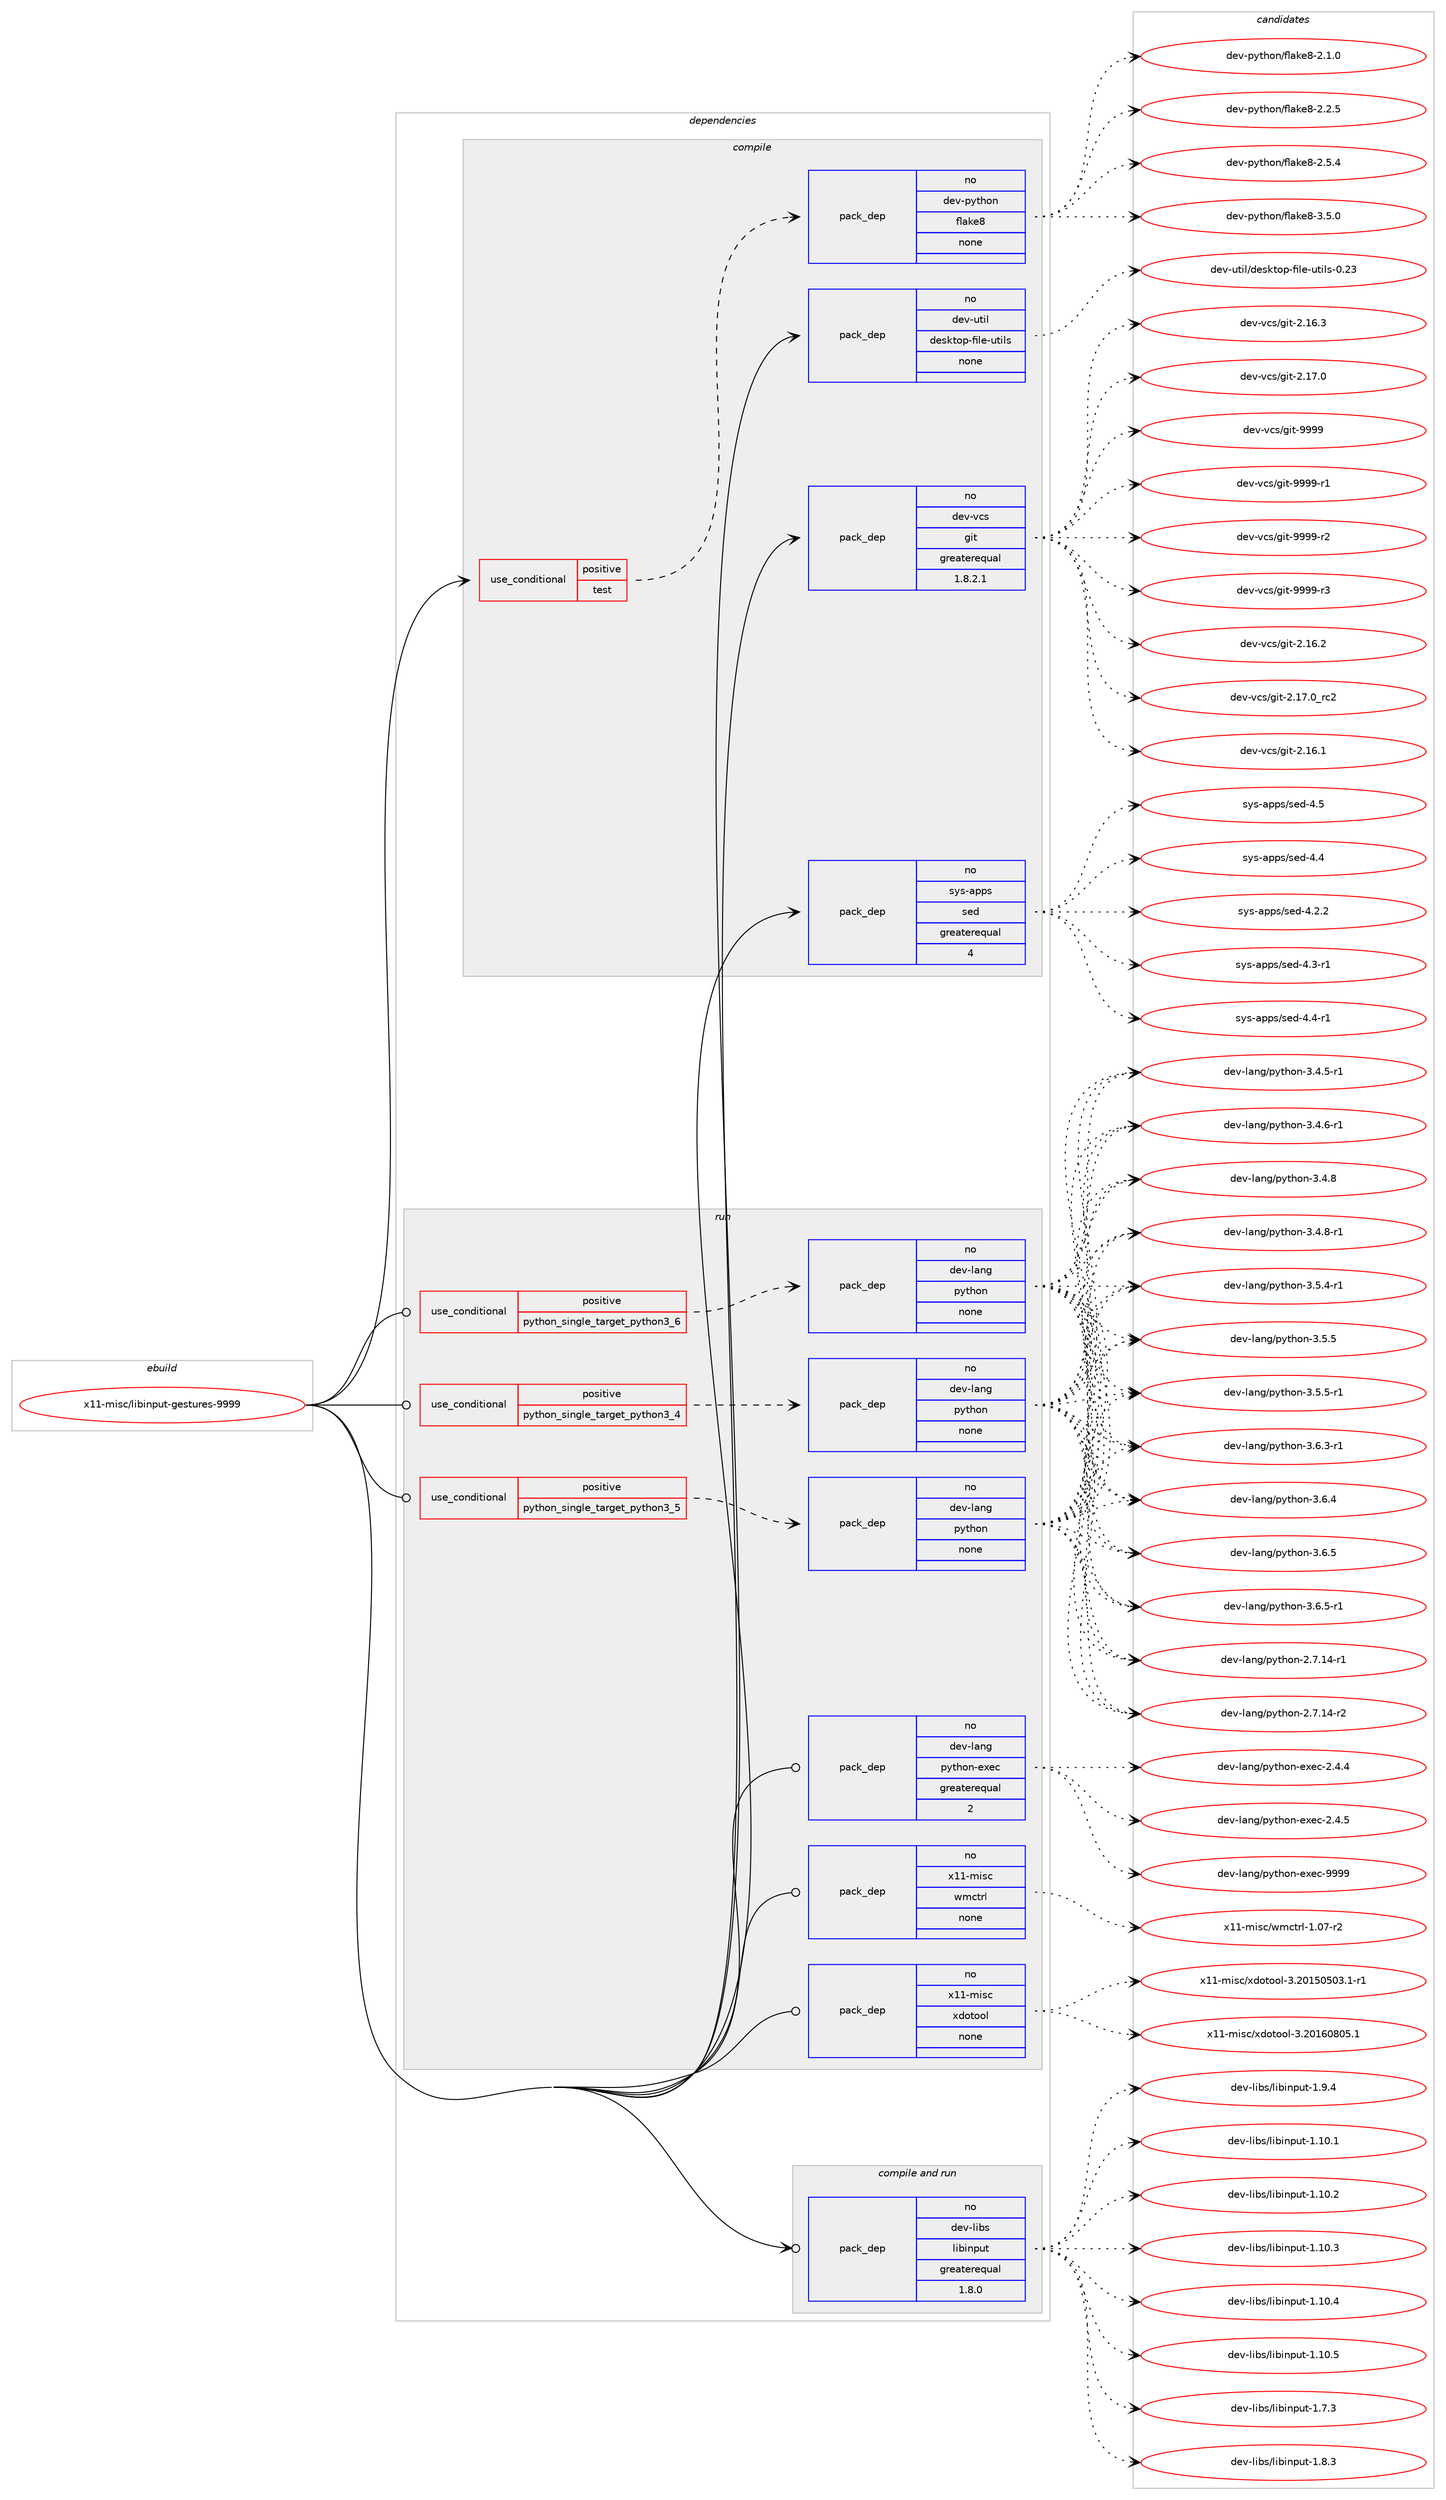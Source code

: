 digraph prolog {

# *************
# Graph options
# *************

newrank=true;
concentrate=true;
compound=true;
graph [rankdir=LR,fontname=Helvetica,fontsize=10,ranksep=1.5];#, ranksep=2.5, nodesep=0.2];
edge  [arrowhead=vee];
node  [fontname=Helvetica,fontsize=10];

# **********
# The ebuild
# **********

subgraph cluster_leftcol {
color=gray;
rank=same;
label=<<i>ebuild</i>>;
id [label="x11-misc/libinput-gestures-9999", color=red, width=4, href="../x11-misc/libinput-gestures-9999.svg"];
}

# ****************
# The dependencies
# ****************

subgraph cluster_midcol {
color=gray;
label=<<i>dependencies</i>>;
subgraph cluster_compile {
fillcolor="#eeeeee";
style=filled;
label=<<i>compile</i>>;
subgraph cond1170 {
dependency10711 [label=<<TABLE BORDER="0" CELLBORDER="1" CELLSPACING="0" CELLPADDING="4"><TR><TD ROWSPAN="3" CELLPADDING="10">use_conditional</TD></TR><TR><TD>positive</TD></TR><TR><TD>test</TD></TR></TABLE>>, shape=none, color=red];
subgraph pack9371 {
dependency10712 [label=<<TABLE BORDER="0" CELLBORDER="1" CELLSPACING="0" CELLPADDING="4" WIDTH="220"><TR><TD ROWSPAN="6" CELLPADDING="30">pack_dep</TD></TR><TR><TD WIDTH="110">no</TD></TR><TR><TD>dev-python</TD></TR><TR><TD>flake8</TD></TR><TR><TD>none</TD></TR><TR><TD></TD></TR></TABLE>>, shape=none, color=blue];
}
dependency10711:e -> dependency10712:w [weight=20,style="dashed",arrowhead="vee"];
}
id:e -> dependency10711:w [weight=20,style="solid",arrowhead="vee"];
subgraph pack9372 {
dependency10713 [label=<<TABLE BORDER="0" CELLBORDER="1" CELLSPACING="0" CELLPADDING="4" WIDTH="220"><TR><TD ROWSPAN="6" CELLPADDING="30">pack_dep</TD></TR><TR><TD WIDTH="110">no</TD></TR><TR><TD>dev-util</TD></TR><TR><TD>desktop-file-utils</TD></TR><TR><TD>none</TD></TR><TR><TD></TD></TR></TABLE>>, shape=none, color=blue];
}
id:e -> dependency10713:w [weight=20,style="solid",arrowhead="vee"];
subgraph pack9373 {
dependency10714 [label=<<TABLE BORDER="0" CELLBORDER="1" CELLSPACING="0" CELLPADDING="4" WIDTH="220"><TR><TD ROWSPAN="6" CELLPADDING="30">pack_dep</TD></TR><TR><TD WIDTH="110">no</TD></TR><TR><TD>dev-vcs</TD></TR><TR><TD>git</TD></TR><TR><TD>greaterequal</TD></TR><TR><TD>1.8.2.1</TD></TR></TABLE>>, shape=none, color=blue];
}
id:e -> dependency10714:w [weight=20,style="solid",arrowhead="vee"];
subgraph pack9374 {
dependency10715 [label=<<TABLE BORDER="0" CELLBORDER="1" CELLSPACING="0" CELLPADDING="4" WIDTH="220"><TR><TD ROWSPAN="6" CELLPADDING="30">pack_dep</TD></TR><TR><TD WIDTH="110">no</TD></TR><TR><TD>sys-apps</TD></TR><TR><TD>sed</TD></TR><TR><TD>greaterequal</TD></TR><TR><TD>4</TD></TR></TABLE>>, shape=none, color=blue];
}
id:e -> dependency10715:w [weight=20,style="solid",arrowhead="vee"];
}
subgraph cluster_compileandrun {
fillcolor="#eeeeee";
style=filled;
label=<<i>compile and run</i>>;
subgraph pack9375 {
dependency10716 [label=<<TABLE BORDER="0" CELLBORDER="1" CELLSPACING="0" CELLPADDING="4" WIDTH="220"><TR><TD ROWSPAN="6" CELLPADDING="30">pack_dep</TD></TR><TR><TD WIDTH="110">no</TD></TR><TR><TD>dev-libs</TD></TR><TR><TD>libinput</TD></TR><TR><TD>greaterequal</TD></TR><TR><TD>1.8.0</TD></TR></TABLE>>, shape=none, color=blue];
}
id:e -> dependency10716:w [weight=20,style="solid",arrowhead="odotvee"];
}
subgraph cluster_run {
fillcolor="#eeeeee";
style=filled;
label=<<i>run</i>>;
subgraph cond1171 {
dependency10717 [label=<<TABLE BORDER="0" CELLBORDER="1" CELLSPACING="0" CELLPADDING="4"><TR><TD ROWSPAN="3" CELLPADDING="10">use_conditional</TD></TR><TR><TD>positive</TD></TR><TR><TD>python_single_target_python3_4</TD></TR></TABLE>>, shape=none, color=red];
subgraph pack9376 {
dependency10718 [label=<<TABLE BORDER="0" CELLBORDER="1" CELLSPACING="0" CELLPADDING="4" WIDTH="220"><TR><TD ROWSPAN="6" CELLPADDING="30">pack_dep</TD></TR><TR><TD WIDTH="110">no</TD></TR><TR><TD>dev-lang</TD></TR><TR><TD>python</TD></TR><TR><TD>none</TD></TR><TR><TD></TD></TR></TABLE>>, shape=none, color=blue];
}
dependency10717:e -> dependency10718:w [weight=20,style="dashed",arrowhead="vee"];
}
id:e -> dependency10717:w [weight=20,style="solid",arrowhead="odot"];
subgraph cond1172 {
dependency10719 [label=<<TABLE BORDER="0" CELLBORDER="1" CELLSPACING="0" CELLPADDING="4"><TR><TD ROWSPAN="3" CELLPADDING="10">use_conditional</TD></TR><TR><TD>positive</TD></TR><TR><TD>python_single_target_python3_5</TD></TR></TABLE>>, shape=none, color=red];
subgraph pack9377 {
dependency10720 [label=<<TABLE BORDER="0" CELLBORDER="1" CELLSPACING="0" CELLPADDING="4" WIDTH="220"><TR><TD ROWSPAN="6" CELLPADDING="30">pack_dep</TD></TR><TR><TD WIDTH="110">no</TD></TR><TR><TD>dev-lang</TD></TR><TR><TD>python</TD></TR><TR><TD>none</TD></TR><TR><TD></TD></TR></TABLE>>, shape=none, color=blue];
}
dependency10719:e -> dependency10720:w [weight=20,style="dashed",arrowhead="vee"];
}
id:e -> dependency10719:w [weight=20,style="solid",arrowhead="odot"];
subgraph cond1173 {
dependency10721 [label=<<TABLE BORDER="0" CELLBORDER="1" CELLSPACING="0" CELLPADDING="4"><TR><TD ROWSPAN="3" CELLPADDING="10">use_conditional</TD></TR><TR><TD>positive</TD></TR><TR><TD>python_single_target_python3_6</TD></TR></TABLE>>, shape=none, color=red];
subgraph pack9378 {
dependency10722 [label=<<TABLE BORDER="0" CELLBORDER="1" CELLSPACING="0" CELLPADDING="4" WIDTH="220"><TR><TD ROWSPAN="6" CELLPADDING="30">pack_dep</TD></TR><TR><TD WIDTH="110">no</TD></TR><TR><TD>dev-lang</TD></TR><TR><TD>python</TD></TR><TR><TD>none</TD></TR><TR><TD></TD></TR></TABLE>>, shape=none, color=blue];
}
dependency10721:e -> dependency10722:w [weight=20,style="dashed",arrowhead="vee"];
}
id:e -> dependency10721:w [weight=20,style="solid",arrowhead="odot"];
subgraph pack9379 {
dependency10723 [label=<<TABLE BORDER="0" CELLBORDER="1" CELLSPACING="0" CELLPADDING="4" WIDTH="220"><TR><TD ROWSPAN="6" CELLPADDING="30">pack_dep</TD></TR><TR><TD WIDTH="110">no</TD></TR><TR><TD>dev-lang</TD></TR><TR><TD>python-exec</TD></TR><TR><TD>greaterequal</TD></TR><TR><TD>2</TD></TR></TABLE>>, shape=none, color=blue];
}
id:e -> dependency10723:w [weight=20,style="solid",arrowhead="odot"];
subgraph pack9380 {
dependency10724 [label=<<TABLE BORDER="0" CELLBORDER="1" CELLSPACING="0" CELLPADDING="4" WIDTH="220"><TR><TD ROWSPAN="6" CELLPADDING="30">pack_dep</TD></TR><TR><TD WIDTH="110">no</TD></TR><TR><TD>x11-misc</TD></TR><TR><TD>wmctrl</TD></TR><TR><TD>none</TD></TR><TR><TD></TD></TR></TABLE>>, shape=none, color=blue];
}
id:e -> dependency10724:w [weight=20,style="solid",arrowhead="odot"];
subgraph pack9381 {
dependency10725 [label=<<TABLE BORDER="0" CELLBORDER="1" CELLSPACING="0" CELLPADDING="4" WIDTH="220"><TR><TD ROWSPAN="6" CELLPADDING="30">pack_dep</TD></TR><TR><TD WIDTH="110">no</TD></TR><TR><TD>x11-misc</TD></TR><TR><TD>xdotool</TD></TR><TR><TD>none</TD></TR><TR><TD></TD></TR></TABLE>>, shape=none, color=blue];
}
id:e -> dependency10725:w [weight=20,style="solid",arrowhead="odot"];
}
}

# **************
# The candidates
# **************

subgraph cluster_choices {
rank=same;
color=gray;
label=<<i>candidates</i>>;

subgraph choice9371 {
color=black;
nodesep=1;
choice10010111845112121116104111110471021089710710156455046494648 [label="dev-python/flake8-2.1.0", color=red, width=4,href="../dev-python/flake8-2.1.0.svg"];
choice10010111845112121116104111110471021089710710156455046504653 [label="dev-python/flake8-2.2.5", color=red, width=4,href="../dev-python/flake8-2.2.5.svg"];
choice10010111845112121116104111110471021089710710156455046534652 [label="dev-python/flake8-2.5.4", color=red, width=4,href="../dev-python/flake8-2.5.4.svg"];
choice10010111845112121116104111110471021089710710156455146534648 [label="dev-python/flake8-3.5.0", color=red, width=4,href="../dev-python/flake8-3.5.0.svg"];
dependency10712:e -> choice10010111845112121116104111110471021089710710156455046494648:w [style=dotted,weight="100"];
dependency10712:e -> choice10010111845112121116104111110471021089710710156455046504653:w [style=dotted,weight="100"];
dependency10712:e -> choice10010111845112121116104111110471021089710710156455046534652:w [style=dotted,weight="100"];
dependency10712:e -> choice10010111845112121116104111110471021089710710156455146534648:w [style=dotted,weight="100"];
}
subgraph choice9372 {
color=black;
nodesep=1;
choice100101118451171161051084710010111510711611111245102105108101451171161051081154548465051 [label="dev-util/desktop-file-utils-0.23", color=red, width=4,href="../dev-util/desktop-file-utils-0.23.svg"];
dependency10713:e -> choice100101118451171161051084710010111510711611111245102105108101451171161051081154548465051:w [style=dotted,weight="100"];
}
subgraph choice9373 {
color=black;
nodesep=1;
choice10010111845118991154710310511645504649544650 [label="dev-vcs/git-2.16.2", color=red, width=4,href="../dev-vcs/git-2.16.2.svg"];
choice10010111845118991154710310511645504649554648951149950 [label="dev-vcs/git-2.17.0_rc2", color=red, width=4,href="../dev-vcs/git-2.17.0_rc2.svg"];
choice10010111845118991154710310511645504649544649 [label="dev-vcs/git-2.16.1", color=red, width=4,href="../dev-vcs/git-2.16.1.svg"];
choice10010111845118991154710310511645504649544651 [label="dev-vcs/git-2.16.3", color=red, width=4,href="../dev-vcs/git-2.16.3.svg"];
choice10010111845118991154710310511645504649554648 [label="dev-vcs/git-2.17.0", color=red, width=4,href="../dev-vcs/git-2.17.0.svg"];
choice1001011184511899115471031051164557575757 [label="dev-vcs/git-9999", color=red, width=4,href="../dev-vcs/git-9999.svg"];
choice10010111845118991154710310511645575757574511449 [label="dev-vcs/git-9999-r1", color=red, width=4,href="../dev-vcs/git-9999-r1.svg"];
choice10010111845118991154710310511645575757574511450 [label="dev-vcs/git-9999-r2", color=red, width=4,href="../dev-vcs/git-9999-r2.svg"];
choice10010111845118991154710310511645575757574511451 [label="dev-vcs/git-9999-r3", color=red, width=4,href="../dev-vcs/git-9999-r3.svg"];
dependency10714:e -> choice10010111845118991154710310511645504649544650:w [style=dotted,weight="100"];
dependency10714:e -> choice10010111845118991154710310511645504649554648951149950:w [style=dotted,weight="100"];
dependency10714:e -> choice10010111845118991154710310511645504649544649:w [style=dotted,weight="100"];
dependency10714:e -> choice10010111845118991154710310511645504649544651:w [style=dotted,weight="100"];
dependency10714:e -> choice10010111845118991154710310511645504649554648:w [style=dotted,weight="100"];
dependency10714:e -> choice1001011184511899115471031051164557575757:w [style=dotted,weight="100"];
dependency10714:e -> choice10010111845118991154710310511645575757574511449:w [style=dotted,weight="100"];
dependency10714:e -> choice10010111845118991154710310511645575757574511450:w [style=dotted,weight="100"];
dependency10714:e -> choice10010111845118991154710310511645575757574511451:w [style=dotted,weight="100"];
}
subgraph choice9374 {
color=black;
nodesep=1;
choice11512111545971121121154711510110045524652 [label="sys-apps/sed-4.4", color=red, width=4,href="../sys-apps/sed-4.4.svg"];
choice115121115459711211211547115101100455246504650 [label="sys-apps/sed-4.2.2", color=red, width=4,href="../sys-apps/sed-4.2.2.svg"];
choice115121115459711211211547115101100455246514511449 [label="sys-apps/sed-4.3-r1", color=red, width=4,href="../sys-apps/sed-4.3-r1.svg"];
choice115121115459711211211547115101100455246524511449 [label="sys-apps/sed-4.4-r1", color=red, width=4,href="../sys-apps/sed-4.4-r1.svg"];
choice11512111545971121121154711510110045524653 [label="sys-apps/sed-4.5", color=red, width=4,href="../sys-apps/sed-4.5.svg"];
dependency10715:e -> choice11512111545971121121154711510110045524652:w [style=dotted,weight="100"];
dependency10715:e -> choice115121115459711211211547115101100455246504650:w [style=dotted,weight="100"];
dependency10715:e -> choice115121115459711211211547115101100455246514511449:w [style=dotted,weight="100"];
dependency10715:e -> choice115121115459711211211547115101100455246524511449:w [style=dotted,weight="100"];
dependency10715:e -> choice11512111545971121121154711510110045524653:w [style=dotted,weight="100"];
}
subgraph choice9375 {
color=black;
nodesep=1;
choice1001011184510810598115471081059810511011211711645494649484649 [label="dev-libs/libinput-1.10.1", color=red, width=4,href="../dev-libs/libinput-1.10.1.svg"];
choice1001011184510810598115471081059810511011211711645494649484650 [label="dev-libs/libinput-1.10.2", color=red, width=4,href="../dev-libs/libinput-1.10.2.svg"];
choice1001011184510810598115471081059810511011211711645494649484651 [label="dev-libs/libinput-1.10.3", color=red, width=4,href="../dev-libs/libinput-1.10.3.svg"];
choice1001011184510810598115471081059810511011211711645494649484652 [label="dev-libs/libinput-1.10.4", color=red, width=4,href="../dev-libs/libinput-1.10.4.svg"];
choice1001011184510810598115471081059810511011211711645494649484653 [label="dev-libs/libinput-1.10.5", color=red, width=4,href="../dev-libs/libinput-1.10.5.svg"];
choice10010111845108105981154710810598105110112117116454946554651 [label="dev-libs/libinput-1.7.3", color=red, width=4,href="../dev-libs/libinput-1.7.3.svg"];
choice10010111845108105981154710810598105110112117116454946564651 [label="dev-libs/libinput-1.8.3", color=red, width=4,href="../dev-libs/libinput-1.8.3.svg"];
choice10010111845108105981154710810598105110112117116454946574652 [label="dev-libs/libinput-1.9.4", color=red, width=4,href="../dev-libs/libinput-1.9.4.svg"];
dependency10716:e -> choice1001011184510810598115471081059810511011211711645494649484649:w [style=dotted,weight="100"];
dependency10716:e -> choice1001011184510810598115471081059810511011211711645494649484650:w [style=dotted,weight="100"];
dependency10716:e -> choice1001011184510810598115471081059810511011211711645494649484651:w [style=dotted,weight="100"];
dependency10716:e -> choice1001011184510810598115471081059810511011211711645494649484652:w [style=dotted,weight="100"];
dependency10716:e -> choice1001011184510810598115471081059810511011211711645494649484653:w [style=dotted,weight="100"];
dependency10716:e -> choice10010111845108105981154710810598105110112117116454946554651:w [style=dotted,weight="100"];
dependency10716:e -> choice10010111845108105981154710810598105110112117116454946564651:w [style=dotted,weight="100"];
dependency10716:e -> choice10010111845108105981154710810598105110112117116454946574652:w [style=dotted,weight="100"];
}
subgraph choice9376 {
color=black;
nodesep=1;
choice100101118451089711010347112121116104111110455046554649524511449 [label="dev-lang/python-2.7.14-r1", color=red, width=4,href="../dev-lang/python-2.7.14-r1.svg"];
choice100101118451089711010347112121116104111110455046554649524511450 [label="dev-lang/python-2.7.14-r2", color=red, width=4,href="../dev-lang/python-2.7.14-r2.svg"];
choice1001011184510897110103471121211161041111104551465246534511449 [label="dev-lang/python-3.4.5-r1", color=red, width=4,href="../dev-lang/python-3.4.5-r1.svg"];
choice1001011184510897110103471121211161041111104551465246544511449 [label="dev-lang/python-3.4.6-r1", color=red, width=4,href="../dev-lang/python-3.4.6-r1.svg"];
choice100101118451089711010347112121116104111110455146524656 [label="dev-lang/python-3.4.8", color=red, width=4,href="../dev-lang/python-3.4.8.svg"];
choice1001011184510897110103471121211161041111104551465246564511449 [label="dev-lang/python-3.4.8-r1", color=red, width=4,href="../dev-lang/python-3.4.8-r1.svg"];
choice1001011184510897110103471121211161041111104551465346524511449 [label="dev-lang/python-3.5.4-r1", color=red, width=4,href="../dev-lang/python-3.5.4-r1.svg"];
choice100101118451089711010347112121116104111110455146534653 [label="dev-lang/python-3.5.5", color=red, width=4,href="../dev-lang/python-3.5.5.svg"];
choice1001011184510897110103471121211161041111104551465346534511449 [label="dev-lang/python-3.5.5-r1", color=red, width=4,href="../dev-lang/python-3.5.5-r1.svg"];
choice1001011184510897110103471121211161041111104551465446514511449 [label="dev-lang/python-3.6.3-r1", color=red, width=4,href="../dev-lang/python-3.6.3-r1.svg"];
choice100101118451089711010347112121116104111110455146544652 [label="dev-lang/python-3.6.4", color=red, width=4,href="../dev-lang/python-3.6.4.svg"];
choice100101118451089711010347112121116104111110455146544653 [label="dev-lang/python-3.6.5", color=red, width=4,href="../dev-lang/python-3.6.5.svg"];
choice1001011184510897110103471121211161041111104551465446534511449 [label="dev-lang/python-3.6.5-r1", color=red, width=4,href="../dev-lang/python-3.6.5-r1.svg"];
dependency10718:e -> choice100101118451089711010347112121116104111110455046554649524511449:w [style=dotted,weight="100"];
dependency10718:e -> choice100101118451089711010347112121116104111110455046554649524511450:w [style=dotted,weight="100"];
dependency10718:e -> choice1001011184510897110103471121211161041111104551465246534511449:w [style=dotted,weight="100"];
dependency10718:e -> choice1001011184510897110103471121211161041111104551465246544511449:w [style=dotted,weight="100"];
dependency10718:e -> choice100101118451089711010347112121116104111110455146524656:w [style=dotted,weight="100"];
dependency10718:e -> choice1001011184510897110103471121211161041111104551465246564511449:w [style=dotted,weight="100"];
dependency10718:e -> choice1001011184510897110103471121211161041111104551465346524511449:w [style=dotted,weight="100"];
dependency10718:e -> choice100101118451089711010347112121116104111110455146534653:w [style=dotted,weight="100"];
dependency10718:e -> choice1001011184510897110103471121211161041111104551465346534511449:w [style=dotted,weight="100"];
dependency10718:e -> choice1001011184510897110103471121211161041111104551465446514511449:w [style=dotted,weight="100"];
dependency10718:e -> choice100101118451089711010347112121116104111110455146544652:w [style=dotted,weight="100"];
dependency10718:e -> choice100101118451089711010347112121116104111110455146544653:w [style=dotted,weight="100"];
dependency10718:e -> choice1001011184510897110103471121211161041111104551465446534511449:w [style=dotted,weight="100"];
}
subgraph choice9377 {
color=black;
nodesep=1;
choice100101118451089711010347112121116104111110455046554649524511449 [label="dev-lang/python-2.7.14-r1", color=red, width=4,href="../dev-lang/python-2.7.14-r1.svg"];
choice100101118451089711010347112121116104111110455046554649524511450 [label="dev-lang/python-2.7.14-r2", color=red, width=4,href="../dev-lang/python-2.7.14-r2.svg"];
choice1001011184510897110103471121211161041111104551465246534511449 [label="dev-lang/python-3.4.5-r1", color=red, width=4,href="../dev-lang/python-3.4.5-r1.svg"];
choice1001011184510897110103471121211161041111104551465246544511449 [label="dev-lang/python-3.4.6-r1", color=red, width=4,href="../dev-lang/python-3.4.6-r1.svg"];
choice100101118451089711010347112121116104111110455146524656 [label="dev-lang/python-3.4.8", color=red, width=4,href="../dev-lang/python-3.4.8.svg"];
choice1001011184510897110103471121211161041111104551465246564511449 [label="dev-lang/python-3.4.8-r1", color=red, width=4,href="../dev-lang/python-3.4.8-r1.svg"];
choice1001011184510897110103471121211161041111104551465346524511449 [label="dev-lang/python-3.5.4-r1", color=red, width=4,href="../dev-lang/python-3.5.4-r1.svg"];
choice100101118451089711010347112121116104111110455146534653 [label="dev-lang/python-3.5.5", color=red, width=4,href="../dev-lang/python-3.5.5.svg"];
choice1001011184510897110103471121211161041111104551465346534511449 [label="dev-lang/python-3.5.5-r1", color=red, width=4,href="../dev-lang/python-3.5.5-r1.svg"];
choice1001011184510897110103471121211161041111104551465446514511449 [label="dev-lang/python-3.6.3-r1", color=red, width=4,href="../dev-lang/python-3.6.3-r1.svg"];
choice100101118451089711010347112121116104111110455146544652 [label="dev-lang/python-3.6.4", color=red, width=4,href="../dev-lang/python-3.6.4.svg"];
choice100101118451089711010347112121116104111110455146544653 [label="dev-lang/python-3.6.5", color=red, width=4,href="../dev-lang/python-3.6.5.svg"];
choice1001011184510897110103471121211161041111104551465446534511449 [label="dev-lang/python-3.6.5-r1", color=red, width=4,href="../dev-lang/python-3.6.5-r1.svg"];
dependency10720:e -> choice100101118451089711010347112121116104111110455046554649524511449:w [style=dotted,weight="100"];
dependency10720:e -> choice100101118451089711010347112121116104111110455046554649524511450:w [style=dotted,weight="100"];
dependency10720:e -> choice1001011184510897110103471121211161041111104551465246534511449:w [style=dotted,weight="100"];
dependency10720:e -> choice1001011184510897110103471121211161041111104551465246544511449:w [style=dotted,weight="100"];
dependency10720:e -> choice100101118451089711010347112121116104111110455146524656:w [style=dotted,weight="100"];
dependency10720:e -> choice1001011184510897110103471121211161041111104551465246564511449:w [style=dotted,weight="100"];
dependency10720:e -> choice1001011184510897110103471121211161041111104551465346524511449:w [style=dotted,weight="100"];
dependency10720:e -> choice100101118451089711010347112121116104111110455146534653:w [style=dotted,weight="100"];
dependency10720:e -> choice1001011184510897110103471121211161041111104551465346534511449:w [style=dotted,weight="100"];
dependency10720:e -> choice1001011184510897110103471121211161041111104551465446514511449:w [style=dotted,weight="100"];
dependency10720:e -> choice100101118451089711010347112121116104111110455146544652:w [style=dotted,weight="100"];
dependency10720:e -> choice100101118451089711010347112121116104111110455146544653:w [style=dotted,weight="100"];
dependency10720:e -> choice1001011184510897110103471121211161041111104551465446534511449:w [style=dotted,weight="100"];
}
subgraph choice9378 {
color=black;
nodesep=1;
choice100101118451089711010347112121116104111110455046554649524511449 [label="dev-lang/python-2.7.14-r1", color=red, width=4,href="../dev-lang/python-2.7.14-r1.svg"];
choice100101118451089711010347112121116104111110455046554649524511450 [label="dev-lang/python-2.7.14-r2", color=red, width=4,href="../dev-lang/python-2.7.14-r2.svg"];
choice1001011184510897110103471121211161041111104551465246534511449 [label="dev-lang/python-3.4.5-r1", color=red, width=4,href="../dev-lang/python-3.4.5-r1.svg"];
choice1001011184510897110103471121211161041111104551465246544511449 [label="dev-lang/python-3.4.6-r1", color=red, width=4,href="../dev-lang/python-3.4.6-r1.svg"];
choice100101118451089711010347112121116104111110455146524656 [label="dev-lang/python-3.4.8", color=red, width=4,href="../dev-lang/python-3.4.8.svg"];
choice1001011184510897110103471121211161041111104551465246564511449 [label="dev-lang/python-3.4.8-r1", color=red, width=4,href="../dev-lang/python-3.4.8-r1.svg"];
choice1001011184510897110103471121211161041111104551465346524511449 [label="dev-lang/python-3.5.4-r1", color=red, width=4,href="../dev-lang/python-3.5.4-r1.svg"];
choice100101118451089711010347112121116104111110455146534653 [label="dev-lang/python-3.5.5", color=red, width=4,href="../dev-lang/python-3.5.5.svg"];
choice1001011184510897110103471121211161041111104551465346534511449 [label="dev-lang/python-3.5.5-r1", color=red, width=4,href="../dev-lang/python-3.5.5-r1.svg"];
choice1001011184510897110103471121211161041111104551465446514511449 [label="dev-lang/python-3.6.3-r1", color=red, width=4,href="../dev-lang/python-3.6.3-r1.svg"];
choice100101118451089711010347112121116104111110455146544652 [label="dev-lang/python-3.6.4", color=red, width=4,href="../dev-lang/python-3.6.4.svg"];
choice100101118451089711010347112121116104111110455146544653 [label="dev-lang/python-3.6.5", color=red, width=4,href="../dev-lang/python-3.6.5.svg"];
choice1001011184510897110103471121211161041111104551465446534511449 [label="dev-lang/python-3.6.5-r1", color=red, width=4,href="../dev-lang/python-3.6.5-r1.svg"];
dependency10722:e -> choice100101118451089711010347112121116104111110455046554649524511449:w [style=dotted,weight="100"];
dependency10722:e -> choice100101118451089711010347112121116104111110455046554649524511450:w [style=dotted,weight="100"];
dependency10722:e -> choice1001011184510897110103471121211161041111104551465246534511449:w [style=dotted,weight="100"];
dependency10722:e -> choice1001011184510897110103471121211161041111104551465246544511449:w [style=dotted,weight="100"];
dependency10722:e -> choice100101118451089711010347112121116104111110455146524656:w [style=dotted,weight="100"];
dependency10722:e -> choice1001011184510897110103471121211161041111104551465246564511449:w [style=dotted,weight="100"];
dependency10722:e -> choice1001011184510897110103471121211161041111104551465346524511449:w [style=dotted,weight="100"];
dependency10722:e -> choice100101118451089711010347112121116104111110455146534653:w [style=dotted,weight="100"];
dependency10722:e -> choice1001011184510897110103471121211161041111104551465346534511449:w [style=dotted,weight="100"];
dependency10722:e -> choice1001011184510897110103471121211161041111104551465446514511449:w [style=dotted,weight="100"];
dependency10722:e -> choice100101118451089711010347112121116104111110455146544652:w [style=dotted,weight="100"];
dependency10722:e -> choice100101118451089711010347112121116104111110455146544653:w [style=dotted,weight="100"];
dependency10722:e -> choice1001011184510897110103471121211161041111104551465446534511449:w [style=dotted,weight="100"];
}
subgraph choice9379 {
color=black;
nodesep=1;
choice1001011184510897110103471121211161041111104510112010199455046524652 [label="dev-lang/python-exec-2.4.4", color=red, width=4,href="../dev-lang/python-exec-2.4.4.svg"];
choice1001011184510897110103471121211161041111104510112010199455046524653 [label="dev-lang/python-exec-2.4.5", color=red, width=4,href="../dev-lang/python-exec-2.4.5.svg"];
choice10010111845108971101034711212111610411111045101120101994557575757 [label="dev-lang/python-exec-9999", color=red, width=4,href="../dev-lang/python-exec-9999.svg"];
dependency10723:e -> choice1001011184510897110103471121211161041111104510112010199455046524652:w [style=dotted,weight="100"];
dependency10723:e -> choice1001011184510897110103471121211161041111104510112010199455046524653:w [style=dotted,weight="100"];
dependency10723:e -> choice10010111845108971101034711212111610411111045101120101994557575757:w [style=dotted,weight="100"];
}
subgraph choice9380 {
color=black;
nodesep=1;
choice12049494510910511599471191099911611410845494648554511450 [label="x11-misc/wmctrl-1.07-r2", color=red, width=4,href="../x11-misc/wmctrl-1.07-r2.svg"];
dependency10724:e -> choice12049494510910511599471191099911611410845494648554511450:w [style=dotted,weight="100"];
}
subgraph choice9381 {
color=black;
nodesep=1;
choice1204949451091051159947120100111116111111108455146504849534853485146494511449 [label="x11-misc/xdotool-3.20150503.1-r1", color=red, width=4,href="../x11-misc/xdotool-3.20150503.1-r1.svg"];
choice120494945109105115994712010011111611111110845514650484954485648534649 [label="x11-misc/xdotool-3.20160805.1", color=red, width=4,href="../x11-misc/xdotool-3.20160805.1.svg"];
dependency10725:e -> choice1204949451091051159947120100111116111111108455146504849534853485146494511449:w [style=dotted,weight="100"];
dependency10725:e -> choice120494945109105115994712010011111611111110845514650484954485648534649:w [style=dotted,weight="100"];
}
}

}
